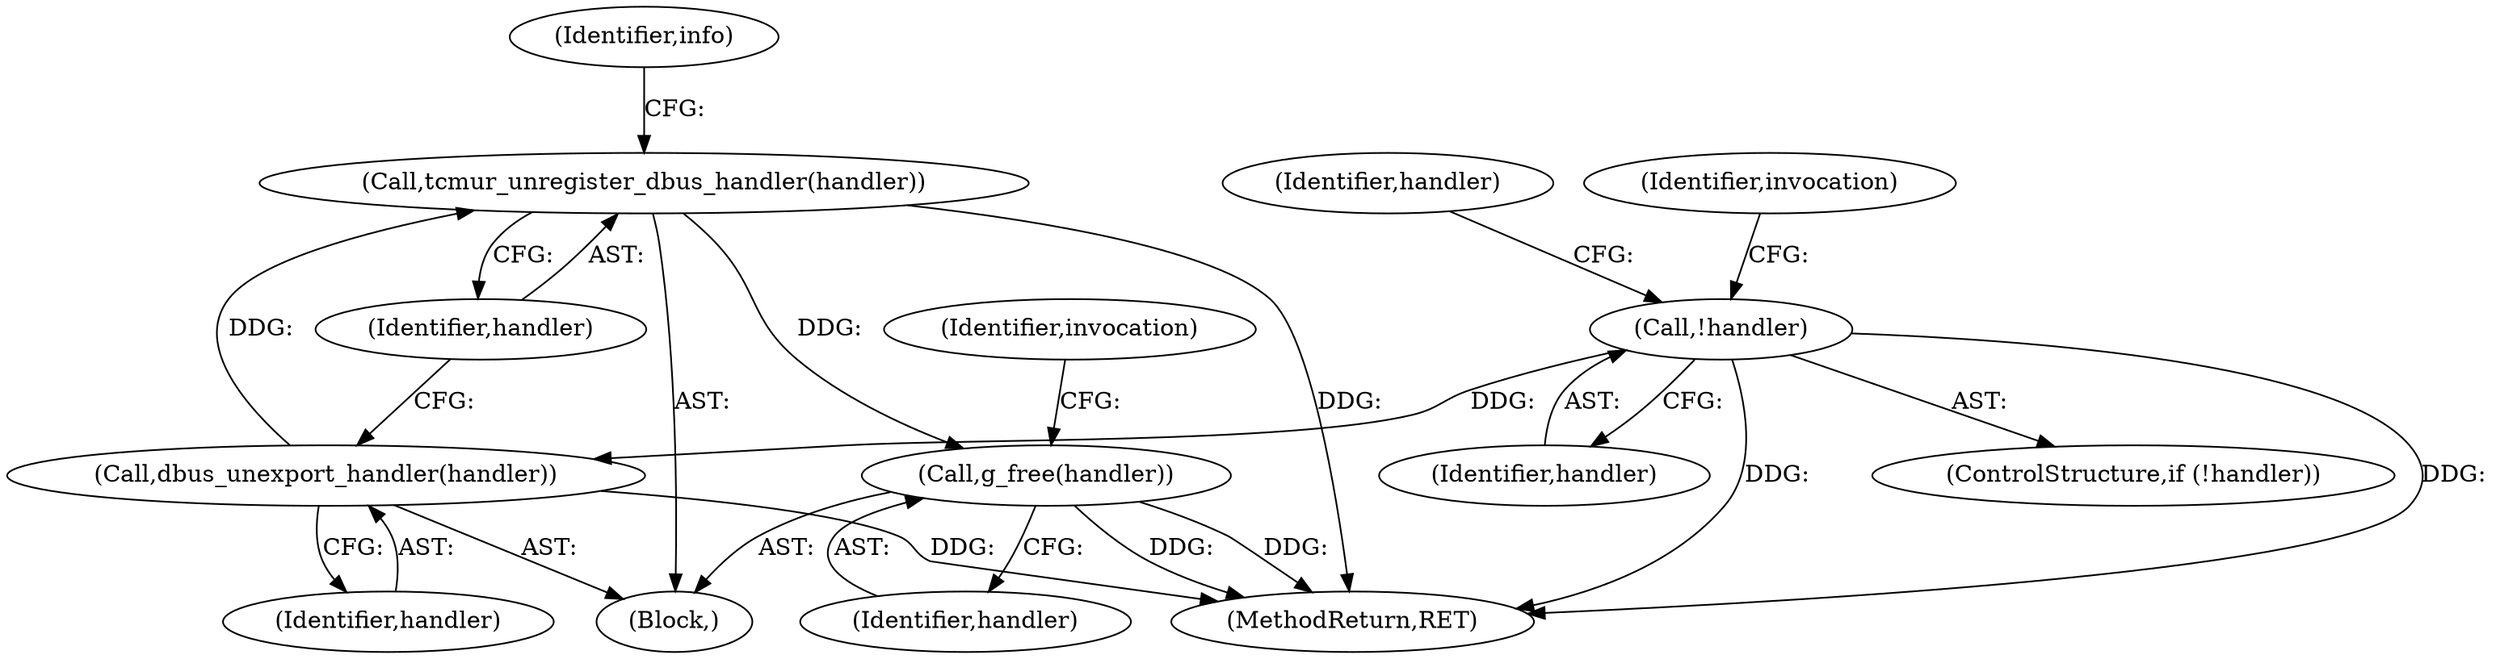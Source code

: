 digraph "0_tcmu-runner_bb80e9c7a798f035768260ebdadffb6eb0786178_2@API" {
"1000158" [label="(Call,g_free(handler))"];
"1000150" [label="(Call,tcmur_unregister_dbus_handler(handler))"];
"1000148" [label="(Call,dbus_unexport_handler(handler))"];
"1000121" [label="(Call,!handler)"];
"1000161" [label="(Identifier,invocation)"];
"1000151" [label="(Identifier,handler)"];
"1000125" [label="(Identifier,invocation)"];
"1000121" [label="(Call,!handler)"];
"1000122" [label="(Identifier,handler)"];
"1000159" [label="(Identifier,handler)"];
"1000150" [label="(Call,tcmur_unregister_dbus_handler(handler))"];
"1000149" [label="(Identifier,handler)"];
"1000136" [label="(Identifier,handler)"];
"1000158" [label="(Call,g_free(handler))"];
"1000154" [label="(Identifier,info)"];
"1000148" [label="(Call,dbus_unexport_handler(handler))"];
"1000168" [label="(MethodReturn,RET)"];
"1000105" [label="(Block,)"];
"1000120" [label="(ControlStructure,if (!handler))"];
"1000158" -> "1000105"  [label="AST: "];
"1000158" -> "1000159"  [label="CFG: "];
"1000159" -> "1000158"  [label="AST: "];
"1000161" -> "1000158"  [label="CFG: "];
"1000158" -> "1000168"  [label="DDG: "];
"1000158" -> "1000168"  [label="DDG: "];
"1000150" -> "1000158"  [label="DDG: "];
"1000150" -> "1000105"  [label="AST: "];
"1000150" -> "1000151"  [label="CFG: "];
"1000151" -> "1000150"  [label="AST: "];
"1000154" -> "1000150"  [label="CFG: "];
"1000150" -> "1000168"  [label="DDG: "];
"1000148" -> "1000150"  [label="DDG: "];
"1000148" -> "1000105"  [label="AST: "];
"1000148" -> "1000149"  [label="CFG: "];
"1000149" -> "1000148"  [label="AST: "];
"1000151" -> "1000148"  [label="CFG: "];
"1000148" -> "1000168"  [label="DDG: "];
"1000121" -> "1000148"  [label="DDG: "];
"1000121" -> "1000120"  [label="AST: "];
"1000121" -> "1000122"  [label="CFG: "];
"1000122" -> "1000121"  [label="AST: "];
"1000125" -> "1000121"  [label="CFG: "];
"1000136" -> "1000121"  [label="CFG: "];
"1000121" -> "1000168"  [label="DDG: "];
"1000121" -> "1000168"  [label="DDG: "];
}
